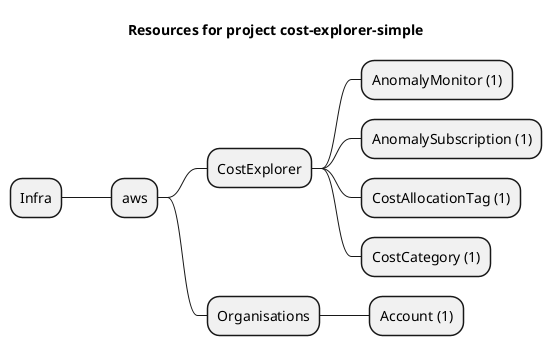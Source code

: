 @startmindmap
title Resources for project cost-explorer-simple
skinparam monochrome true
+ Infra
++ aws
+++ CostExplorer
++++ AnomalyMonitor (1)
++++ AnomalySubscription (1)
++++ CostAllocationTag (1)
++++ CostCategory (1)
+++ Organisations
++++ Account (1)
@endmindmap
